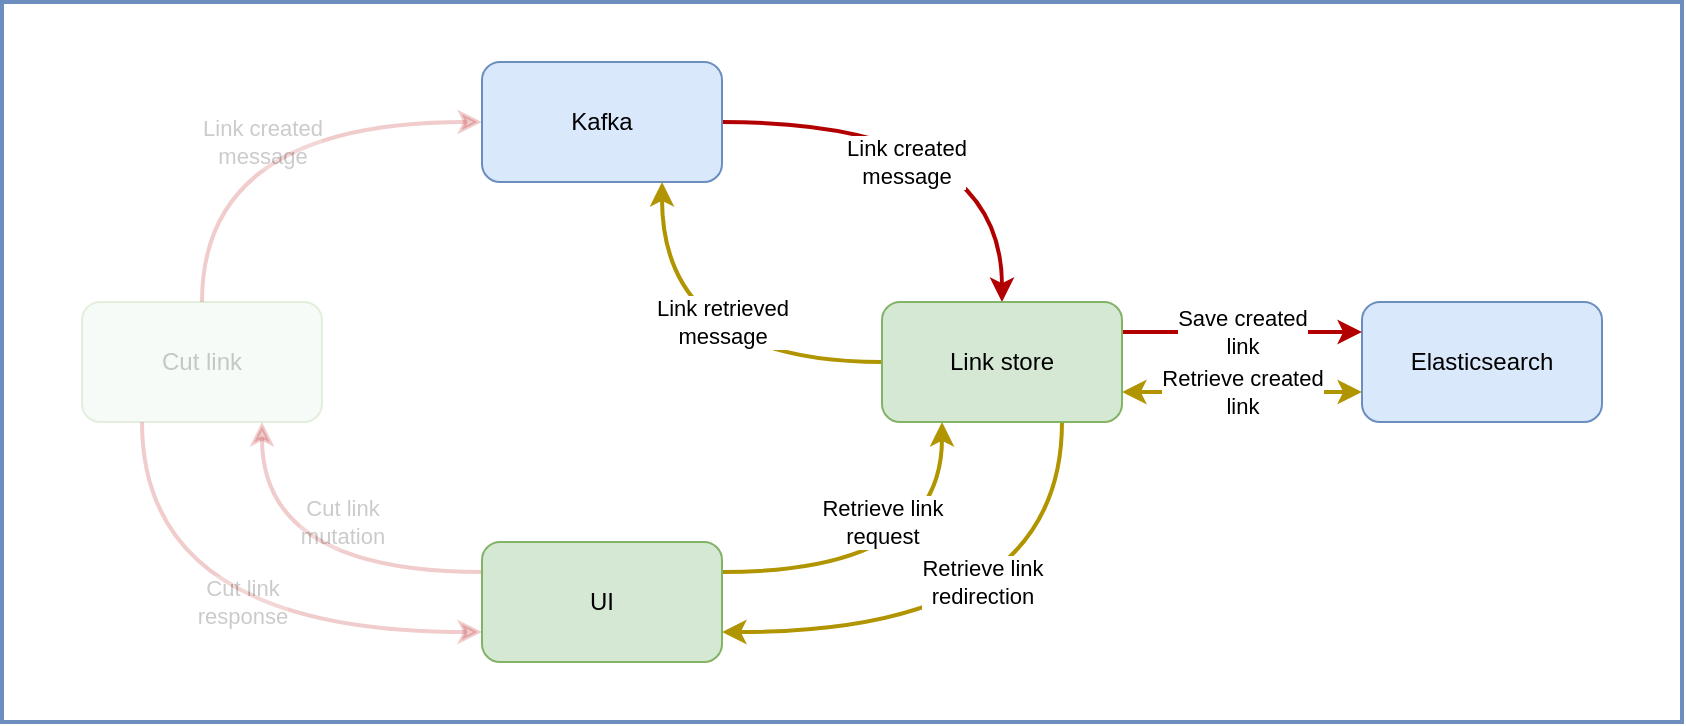 <mxfile version="13.4.6" type="device"><diagram id="kAziVNj-Nt7rBWwITSEA" name="Page-1"><mxGraphModel dx="1803" dy="588" grid="1" gridSize="10" guides="1" tooltips="1" connect="1" arrows="1" fold="1" page="1" pageScale="1" pageWidth="827" pageHeight="1169" math="0" shadow="0"><root><mxCell id="0"/><mxCell id="1" parent="0"/><mxCell id="YRZK0sQtkFY8LmBKgGY6-1" value="Cut link&lt;br&gt;mutation" style="edgeStyle=orthogonalEdgeStyle;rounded=0;orthogonalLoop=1;jettySize=auto;html=1;exitX=0;exitY=0.25;exitDx=0;exitDy=0;entryX=0.75;entryY=1;entryDx=0;entryDy=0;curved=1;fillColor=#e51400;strokeColor=#B20000;strokeWidth=2;opacity=20;textOpacity=20;" parent="1" source="-nOCRQ8PU1mW8mtzZfIa-1" target="-nOCRQ8PU1mW8mtzZfIa-5" edge="1"><mxGeometry x="0.46" y="-40" relative="1" as="geometry"><mxPoint as="offset"/></mxGeometry></mxCell><mxCell id="YRZK0sQtkFY8LmBKgGY6-3" value="Retrieve link&lt;br&gt;request" style="edgeStyle=orthogonalEdgeStyle;rounded=0;orthogonalLoop=1;jettySize=auto;html=1;exitX=1;exitY=0.25;exitDx=0;exitDy=0;entryX=0.25;entryY=1;entryDx=0;entryDy=0;curved=1;strokeWidth=2;fillColor=#e3c800;strokeColor=#B09500;" parent="1" source="-nOCRQ8PU1mW8mtzZfIa-1" target="-nOCRQ8PU1mW8mtzZfIa-4" edge="1"><mxGeometry x="0.46" y="30" relative="1" as="geometry"><mxPoint as="offset"/></mxGeometry></mxCell><mxCell id="-nOCRQ8PU1mW8mtzZfIa-1" value="UI" style="rounded=1;whiteSpace=wrap;html=1;fillColor=#d5e8d4;strokeColor=#82b366;" parent="1" vertex="1"><mxGeometry x="-173" y="675" width="120" height="60" as="geometry"/></mxCell><mxCell id="YRZK0sQtkFY8LmBKgGY6-5" value="Retrieve created&lt;br&gt;link" style="edgeStyle=orthogonalEdgeStyle;curved=1;rounded=0;orthogonalLoop=1;jettySize=auto;html=1;exitX=0;exitY=0.75;exitDx=0;exitDy=0;entryX=1;entryY=0.75;entryDx=0;entryDy=0;startArrow=classic;startFill=1;strokeWidth=2;fillColor=#e3c800;strokeColor=#B09500;" parent="1" source="-nOCRQ8PU1mW8mtzZfIa-2" target="-nOCRQ8PU1mW8mtzZfIa-4" edge="1"><mxGeometry relative="1" as="geometry"/></mxCell><mxCell id="-nOCRQ8PU1mW8mtzZfIa-2" value="Elasticsearch" style="rounded=1;whiteSpace=wrap;html=1;fillColor=#dae8fc;strokeColor=#6c8ebf;" parent="1" vertex="1"><mxGeometry x="267" y="555" width="120" height="60" as="geometry"/></mxCell><mxCell id="-nOCRQ8PU1mW8mtzZfIa-22" value="Link&amp;nbsp;created&lt;br&gt;message" style="edgeStyle=orthogonalEdgeStyle;curved=1;rounded=0;orthogonalLoop=1;jettySize=auto;html=1;exitX=1;exitY=0.5;exitDx=0;exitDy=0;entryX=0.5;entryY=0;entryDx=0;entryDy=0;fillColor=#e51400;strokeColor=#B20000;strokeWidth=2;" parent="1" source="-nOCRQ8PU1mW8mtzZfIa-3" target="-nOCRQ8PU1mW8mtzZfIa-4" edge="1"><mxGeometry x="-0.2" y="-20" relative="1" as="geometry"><mxPoint as="offset"/></mxGeometry></mxCell><mxCell id="-nOCRQ8PU1mW8mtzZfIa-3" value="Kafka" style="rounded=1;whiteSpace=wrap;html=1;fillColor=#dae8fc;strokeColor=#6c8ebf;" parent="1" vertex="1"><mxGeometry x="-173" y="435" width="120" height="60" as="geometry"/></mxCell><mxCell id="-nOCRQ8PU1mW8mtzZfIa-23" value="Save created&lt;br&gt;link" style="edgeStyle=orthogonalEdgeStyle;curved=1;rounded=0;orthogonalLoop=1;jettySize=auto;html=1;exitX=1;exitY=0.25;exitDx=0;exitDy=0;entryX=0;entryY=0.25;entryDx=0;entryDy=0;fillColor=#e51400;strokeColor=#B20000;strokeWidth=2;" parent="1" source="-nOCRQ8PU1mW8mtzZfIa-4" target="-nOCRQ8PU1mW8mtzZfIa-2" edge="1"><mxGeometry relative="1" as="geometry"><mxPoint as="offset"/></mxGeometry></mxCell><mxCell id="-nOCRQ8PU1mW8mtzZfIa-26" value="Link retrieved&lt;br&gt;message" style="edgeStyle=orthogonalEdgeStyle;curved=1;rounded=0;orthogonalLoop=1;jettySize=auto;html=1;exitX=0;exitY=0.5;exitDx=0;exitDy=0;entryX=0.75;entryY=1;entryDx=0;entryDy=0;fillColor=#e3c800;strokeColor=#B09500;strokeWidth=2;" parent="1" source="-nOCRQ8PU1mW8mtzZfIa-4" target="-nOCRQ8PU1mW8mtzZfIa-3" edge="1"><mxGeometry x="-0.2" y="-20" relative="1" as="geometry"><mxPoint as="offset"/></mxGeometry></mxCell><mxCell id="YRZK0sQtkFY8LmBKgGY6-4" value="Retrieve link&lt;br&gt;redirection" style="edgeStyle=orthogonalEdgeStyle;rounded=0;orthogonalLoop=1;jettySize=auto;html=1;exitX=0.75;exitY=1;exitDx=0;exitDy=0;entryX=1;entryY=0.75;entryDx=0;entryDy=0;curved=1;strokeWidth=2;fillColor=#e3c800;strokeColor=#B09500;" parent="1" source="-nOCRQ8PU1mW8mtzZfIa-4" target="-nOCRQ8PU1mW8mtzZfIa-1" edge="1"><mxGeometry x="-0.418" y="-40" relative="1" as="geometry"><mxPoint as="offset"/></mxGeometry></mxCell><mxCell id="-nOCRQ8PU1mW8mtzZfIa-4" value="Link store" style="rounded=1;whiteSpace=wrap;html=1;fillColor=#d5e8d4;strokeColor=#82b366;" parent="1" vertex="1"><mxGeometry x="27" y="555" width="120" height="60" as="geometry"/></mxCell><mxCell id="-nOCRQ8PU1mW8mtzZfIa-21" value="Link created&lt;br&gt;message" style="edgeStyle=orthogonalEdgeStyle;curved=1;rounded=0;orthogonalLoop=1;jettySize=auto;html=1;exitX=0.5;exitY=0;exitDx=0;exitDy=0;entryX=0;entryY=0.5;entryDx=0;entryDy=0;fillColor=#e51400;strokeColor=#B20000;strokeWidth=2;opacity=20;textOpacity=20;" parent="1" source="-nOCRQ8PU1mW8mtzZfIa-5" target="-nOCRQ8PU1mW8mtzZfIa-3" edge="1"><mxGeometry x="-0.3" y="-30" relative="1" as="geometry"><mxPoint as="offset"/></mxGeometry></mxCell><mxCell id="YRZK0sQtkFY8LmBKgGY6-2" value="Cut link&lt;br&gt;response" style="edgeStyle=orthogonalEdgeStyle;rounded=0;orthogonalLoop=1;jettySize=auto;html=1;exitX=0.25;exitY=1;exitDx=0;exitDy=0;entryX=0;entryY=0.75;entryDx=0;entryDy=0;curved=1;fillColor=#e51400;strokeColor=#B20000;strokeWidth=2;opacity=20;textOpacity=20;" parent="1" source="-nOCRQ8PU1mW8mtzZfIa-5" target="-nOCRQ8PU1mW8mtzZfIa-1" edge="1"><mxGeometry x="-0.345" y="50" relative="1" as="geometry"><mxPoint as="offset"/></mxGeometry></mxCell><mxCell id="-nOCRQ8PU1mW8mtzZfIa-5" value="Cut link" style="rounded=1;whiteSpace=wrap;html=1;fillColor=#d5e8d4;strokeColor=#82b366;opacity=20;textOpacity=20;" parent="1" vertex="1"><mxGeometry x="-373" y="555" width="120" height="60" as="geometry"/></mxCell><mxCell id="-nOCRQ8PU1mW8mtzZfIa-47" value="" style="rounded=0;whiteSpace=wrap;html=1;strokeWidth=2;strokeColor=#6c8ebf;fillColor=none;" parent="1" vertex="1"><mxGeometry x="-413" y="405" width="840" height="360" as="geometry"/></mxCell></root></mxGraphModel></diagram></mxfile>